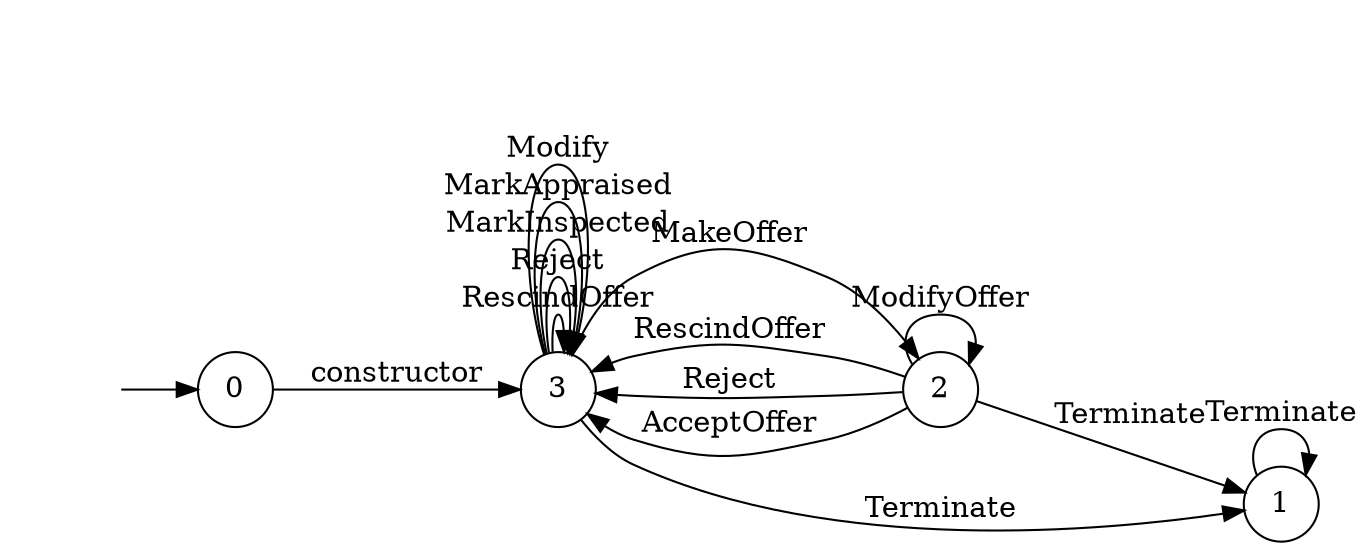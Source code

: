 digraph "Dapp-Automata-data/fuzzer/testnetdata-model-rq1-fix/AssetTransfer/FSM-2" {
	graph [rankdir=LR]
	"" [label="" shape=plaintext]
	0 [label=0 shape=circle]
	2 [label=2 shape=circle]
	3 [label=3 shape=circle]
	1 [label=1 shape=circle]
	"" -> 0 [label=""]
	0 -> 3 [label=constructor]
	3 -> 2 [label=MakeOffer]
	3 -> 3 [label=RescindOffer]
	3 -> 3 [label=Reject]
	3 -> 1 [label=Terminate]
	3 -> 3 [label=MarkInspected]
	3 -> 3 [label=MarkAppraised]
	3 -> 3 [label=Modify]
	1 -> 1 [label=Terminate]
	2 -> 3 [label=RescindOffer]
	2 -> 3 [label=Reject]
	2 -> 1 [label=Terminate]
	2 -> 3 [label=AcceptOffer]
	2 -> 2 [label=ModifyOffer]
}
